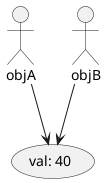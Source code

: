 @startuml
' same-reference-type
objA --> (val: 40)
objB --> (val: 40)
@enduml

@startuml
' compare-object
objA --> (value: 100 )
objB --> (value: 100)
objC --> (value: 100)
@enduml

@startUml prototype-obj-vs-arr
object Object.prototype
object Array.prototype
object obj
object arr

Object.prototype <|-- "prototype" obj
Object.prototype <|-- "prototype" Array.prototype
Array.prototype <|-- "prototype" arr
@enduml
